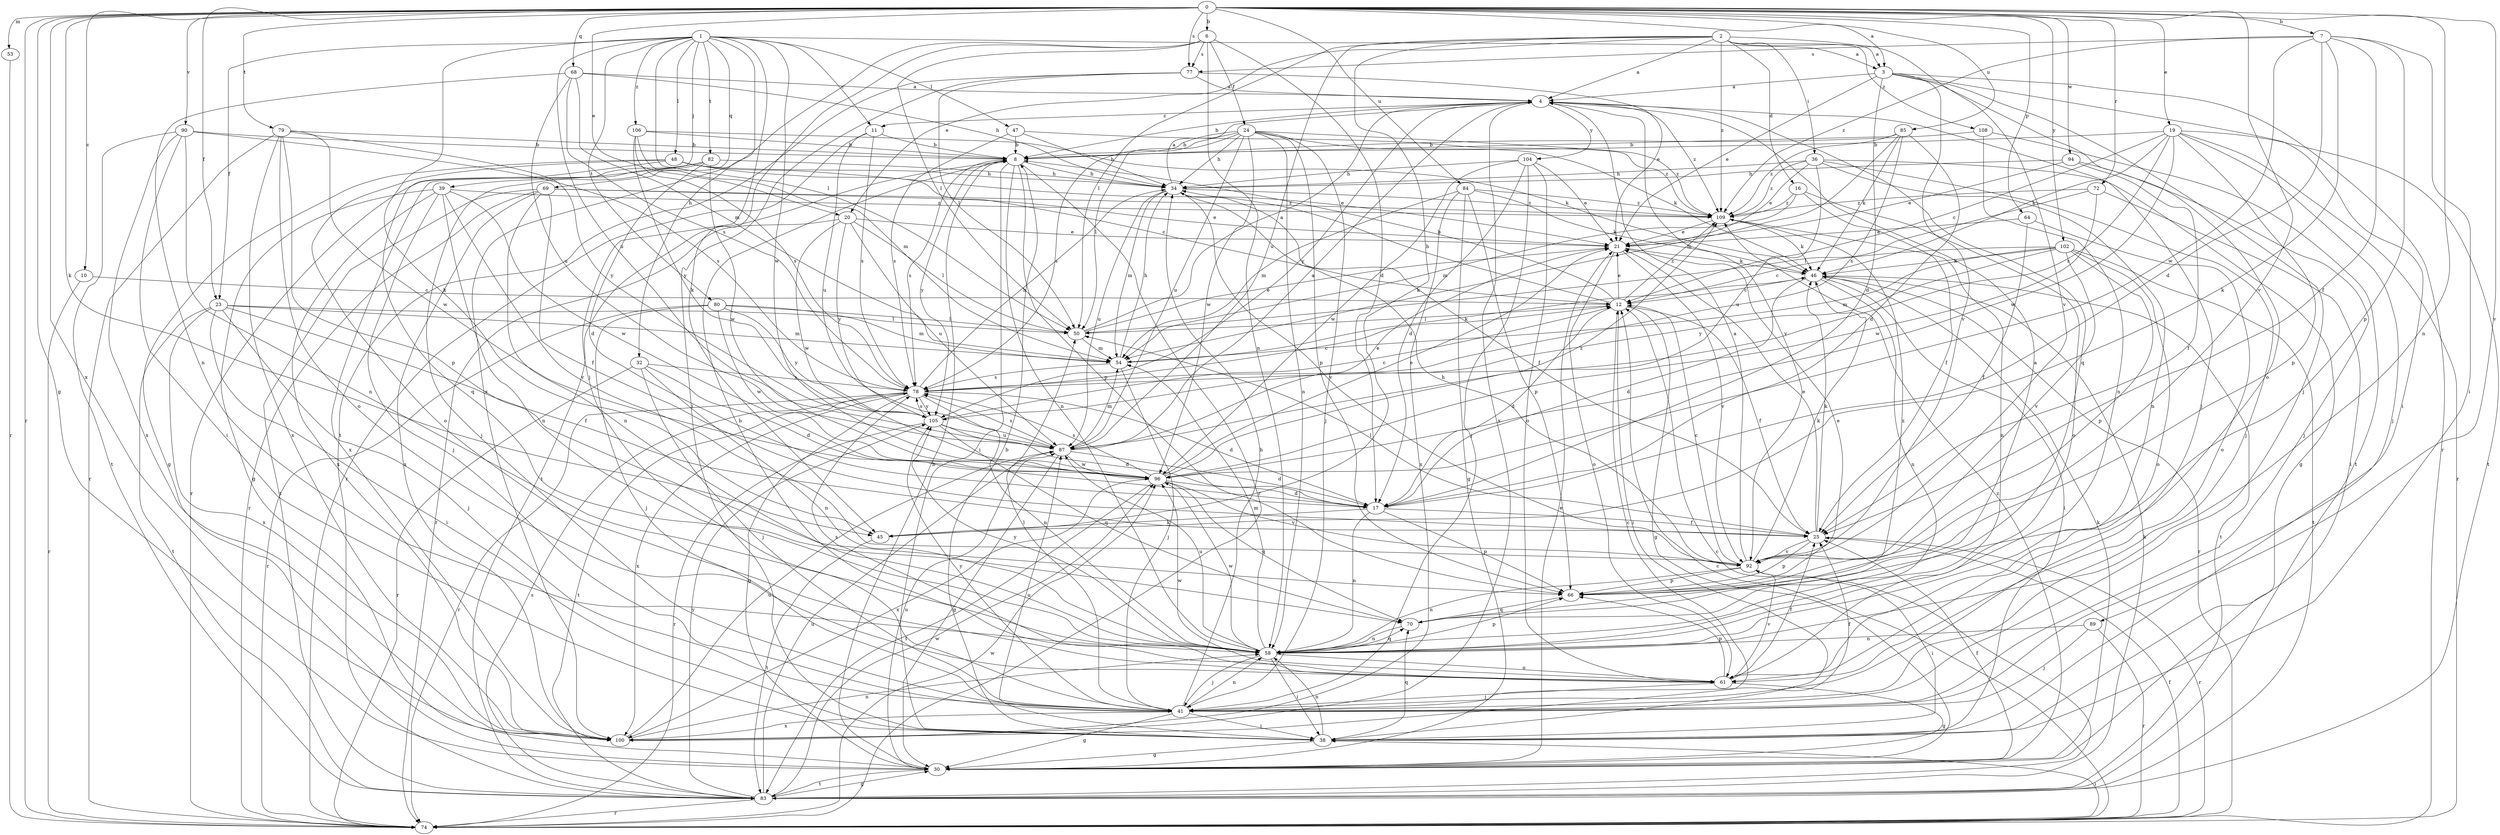strict digraph  {
0;
1;
2;
3;
4;
6;
7;
8;
10;
11;
12;
16;
17;
19;
20;
21;
23;
24;
25;
30;
32;
34;
36;
38;
39;
41;
45;
46;
47;
48;
50;
53;
54;
58;
61;
64;
66;
68;
69;
70;
72;
74;
77;
78;
79;
80;
82;
83;
84;
85;
87;
89;
90;
92;
94;
96;
100;
102;
104;
105;
106;
108;
109;
0 -> 3  [label=a];
0 -> 6  [label=b];
0 -> 7  [label=b];
0 -> 10  [label=c];
0 -> 19  [label=e];
0 -> 20  [label=e];
0 -> 23  [label=f];
0 -> 30  [label=g];
0 -> 45  [label=k];
0 -> 53  [label=m];
0 -> 58  [label=n];
0 -> 64  [label=p];
0 -> 68  [label=q];
0 -> 72  [label=r];
0 -> 74  [label=r];
0 -> 77  [label=s];
0 -> 79  [label=t];
0 -> 84  [label=u];
0 -> 85  [label=u];
0 -> 89  [label=v];
0 -> 90  [label=v];
0 -> 92  [label=v];
0 -> 94  [label=w];
0 -> 100  [label=x];
0 -> 102  [label=y];
1 -> 3  [label=a];
1 -> 11  [label=c];
1 -> 23  [label=f];
1 -> 32  [label=h];
1 -> 39  [label=j];
1 -> 41  [label=j];
1 -> 45  [label=k];
1 -> 47  [label=l];
1 -> 48  [label=l];
1 -> 50  [label=l];
1 -> 69  [label=q];
1 -> 80  [label=t];
1 -> 82  [label=t];
1 -> 87  [label=u];
1 -> 96  [label=w];
1 -> 106  [label=z];
2 -> 3  [label=a];
2 -> 4  [label=a];
2 -> 16  [label=d];
2 -> 20  [label=e];
2 -> 36  [label=i];
2 -> 45  [label=k];
2 -> 50  [label=l];
2 -> 87  [label=u];
2 -> 92  [label=v];
2 -> 108  [label=z];
2 -> 109  [label=z];
3 -> 4  [label=a];
3 -> 17  [label=d];
3 -> 21  [label=e];
3 -> 38  [label=i];
3 -> 41  [label=j];
3 -> 61  [label=o];
3 -> 74  [label=r];
3 -> 92  [label=v];
4 -> 8  [label=b];
4 -> 11  [label=c];
4 -> 41  [label=j];
4 -> 70  [label=q];
4 -> 92  [label=v];
4 -> 100  [label=x];
4 -> 104  [label=y];
4 -> 105  [label=y];
4 -> 109  [label=z];
6 -> 17  [label=d];
6 -> 24  [label=f];
6 -> 45  [label=k];
6 -> 50  [label=l];
6 -> 58  [label=n];
6 -> 77  [label=s];
6 -> 100  [label=x];
7 -> 17  [label=d];
7 -> 25  [label=f];
7 -> 38  [label=i];
7 -> 45  [label=k];
7 -> 66  [label=p];
7 -> 77  [label=s];
7 -> 96  [label=w];
7 -> 109  [label=z];
8 -> 34  [label=h];
8 -> 38  [label=i];
8 -> 58  [label=n];
8 -> 66  [label=p];
8 -> 74  [label=r];
8 -> 78  [label=s];
8 -> 83  [label=t];
8 -> 105  [label=y];
10 -> 12  [label=c];
10 -> 74  [label=r];
11 -> 8  [label=b];
11 -> 74  [label=r];
11 -> 78  [label=s];
11 -> 87  [label=u];
12 -> 8  [label=b];
12 -> 17  [label=d];
12 -> 21  [label=e];
12 -> 25  [label=f];
12 -> 30  [label=g];
12 -> 34  [label=h];
12 -> 38  [label=i];
12 -> 50  [label=l];
12 -> 109  [label=z];
16 -> 25  [label=f];
16 -> 54  [label=m];
16 -> 61  [label=o];
16 -> 109  [label=z];
17 -> 25  [label=f];
17 -> 45  [label=k];
17 -> 58  [label=n];
17 -> 66  [label=p];
19 -> 8  [label=b];
19 -> 12  [label=c];
19 -> 41  [label=j];
19 -> 46  [label=k];
19 -> 66  [label=p];
19 -> 74  [label=r];
19 -> 78  [label=s];
19 -> 83  [label=t];
19 -> 96  [label=w];
20 -> 21  [label=e];
20 -> 50  [label=l];
20 -> 74  [label=r];
20 -> 87  [label=u];
20 -> 96  [label=w];
20 -> 105  [label=y];
21 -> 46  [label=k];
21 -> 61  [label=o];
21 -> 92  [label=v];
23 -> 25  [label=f];
23 -> 38  [label=i];
23 -> 41  [label=j];
23 -> 50  [label=l];
23 -> 54  [label=m];
23 -> 83  [label=t];
23 -> 100  [label=x];
24 -> 8  [label=b];
24 -> 34  [label=h];
24 -> 41  [label=j];
24 -> 46  [label=k];
24 -> 50  [label=l];
24 -> 58  [label=n];
24 -> 66  [label=p];
24 -> 78  [label=s];
24 -> 87  [label=u];
24 -> 96  [label=w];
24 -> 109  [label=z];
25 -> 21  [label=e];
25 -> 46  [label=k];
25 -> 50  [label=l];
25 -> 66  [label=p];
25 -> 74  [label=r];
25 -> 92  [label=v];
30 -> 8  [label=b];
30 -> 21  [label=e];
30 -> 25  [label=f];
30 -> 46  [label=k];
30 -> 83  [label=t];
30 -> 87  [label=u];
30 -> 109  [label=z];
32 -> 17  [label=d];
32 -> 41  [label=j];
32 -> 58  [label=n];
32 -> 74  [label=r];
32 -> 78  [label=s];
34 -> 4  [label=a];
34 -> 25  [label=f];
34 -> 54  [label=m];
34 -> 87  [label=u];
34 -> 92  [label=v];
34 -> 109  [label=z];
36 -> 21  [label=e];
36 -> 30  [label=g];
36 -> 34  [label=h];
36 -> 41  [label=j];
36 -> 58  [label=n];
36 -> 87  [label=u];
36 -> 109  [label=z];
38 -> 8  [label=b];
38 -> 30  [label=g];
38 -> 58  [label=n];
38 -> 70  [label=q];
38 -> 87  [label=u];
39 -> 30  [label=g];
39 -> 41  [label=j];
39 -> 58  [label=n];
39 -> 92  [label=v];
39 -> 96  [label=w];
39 -> 100  [label=x];
39 -> 109  [label=z];
41 -> 25  [label=f];
41 -> 30  [label=g];
41 -> 34  [label=h];
41 -> 38  [label=i];
41 -> 50  [label=l];
41 -> 58  [label=n];
41 -> 100  [label=x];
41 -> 105  [label=y];
45 -> 83  [label=t];
46 -> 12  [label=c];
46 -> 17  [label=d];
46 -> 38  [label=i];
46 -> 58  [label=n];
46 -> 74  [label=r];
46 -> 83  [label=t];
47 -> 8  [label=b];
47 -> 34  [label=h];
47 -> 78  [label=s];
47 -> 109  [label=z];
48 -> 12  [label=c];
48 -> 21  [label=e];
48 -> 30  [label=g];
48 -> 34  [label=h];
48 -> 61  [label=o];
48 -> 70  [label=q];
50 -> 4  [label=a];
50 -> 21  [label=e];
50 -> 54  [label=m];
53 -> 74  [label=r];
54 -> 34  [label=h];
54 -> 41  [label=j];
54 -> 46  [label=k];
54 -> 78  [label=s];
58 -> 38  [label=i];
58 -> 41  [label=j];
58 -> 54  [label=m];
58 -> 61  [label=o];
58 -> 66  [label=p];
58 -> 70  [label=q];
58 -> 87  [label=u];
58 -> 96  [label=w];
58 -> 105  [label=y];
61 -> 8  [label=b];
61 -> 25  [label=f];
61 -> 30  [label=g];
61 -> 41  [label=j];
61 -> 66  [label=p];
61 -> 78  [label=s];
61 -> 92  [label=v];
61 -> 96  [label=w];
64 -> 21  [label=e];
64 -> 25  [label=f];
64 -> 61  [label=o];
66 -> 21  [label=e];
66 -> 70  [label=q];
68 -> 4  [label=a];
68 -> 34  [label=h];
68 -> 54  [label=m];
68 -> 58  [label=n];
68 -> 78  [label=s];
68 -> 87  [label=u];
69 -> 21  [label=e];
69 -> 25  [label=f];
69 -> 58  [label=n];
69 -> 74  [label=r];
69 -> 83  [label=t];
69 -> 100  [label=x];
69 -> 109  [label=z];
70 -> 4  [label=a];
70 -> 58  [label=n];
70 -> 109  [label=z];
72 -> 38  [label=i];
72 -> 50  [label=l];
72 -> 96  [label=w];
72 -> 109  [label=z];
74 -> 12  [label=c];
74 -> 25  [label=f];
74 -> 38  [label=i];
74 -> 96  [label=w];
77 -> 4  [label=a];
77 -> 21  [label=e];
77 -> 38  [label=i];
77 -> 50  [label=l];
77 -> 83  [label=t];
78 -> 12  [label=c];
78 -> 17  [label=d];
78 -> 30  [label=g];
78 -> 34  [label=h];
78 -> 58  [label=n];
78 -> 74  [label=r];
78 -> 83  [label=t];
78 -> 100  [label=x];
78 -> 105  [label=y];
79 -> 8  [label=b];
79 -> 61  [label=o];
79 -> 66  [label=p];
79 -> 74  [label=r];
79 -> 96  [label=w];
79 -> 100  [label=x];
79 -> 105  [label=y];
80 -> 41  [label=j];
80 -> 50  [label=l];
80 -> 54  [label=m];
80 -> 74  [label=r];
80 -> 96  [label=w];
80 -> 105  [label=y];
82 -> 17  [label=d];
82 -> 34  [label=h];
82 -> 41  [label=j];
82 -> 74  [label=r];
82 -> 96  [label=w];
82 -> 100  [label=x];
83 -> 12  [label=c];
83 -> 30  [label=g];
83 -> 46  [label=k];
83 -> 74  [label=r];
83 -> 78  [label=s];
83 -> 87  [label=u];
83 -> 96  [label=w];
83 -> 105  [label=y];
84 -> 30  [label=g];
84 -> 46  [label=k];
84 -> 54  [label=m];
84 -> 66  [label=p];
84 -> 100  [label=x];
84 -> 109  [label=z];
85 -> 8  [label=b];
85 -> 17  [label=d];
85 -> 46  [label=k];
85 -> 54  [label=m];
85 -> 78  [label=s];
85 -> 109  [label=z];
87 -> 4  [label=a];
87 -> 17  [label=d];
87 -> 21  [label=e];
87 -> 30  [label=g];
87 -> 54  [label=m];
87 -> 78  [label=s];
87 -> 96  [label=w];
89 -> 41  [label=j];
89 -> 58  [label=n];
89 -> 74  [label=r];
90 -> 8  [label=b];
90 -> 38  [label=i];
90 -> 58  [label=n];
90 -> 78  [label=s];
90 -> 83  [label=t];
90 -> 100  [label=x];
92 -> 4  [label=a];
92 -> 12  [label=c];
92 -> 34  [label=h];
92 -> 38  [label=i];
92 -> 46  [label=k];
92 -> 58  [label=n];
92 -> 66  [label=p];
94 -> 21  [label=e];
94 -> 25  [label=f];
94 -> 34  [label=h];
94 -> 41  [label=j];
96 -> 17  [label=d];
96 -> 21  [label=e];
96 -> 70  [label=q];
96 -> 78  [label=s];
96 -> 83  [label=t];
96 -> 92  [label=v];
96 -> 100  [label=x];
96 -> 109  [label=z];
100 -> 12  [label=c];
100 -> 58  [label=n];
100 -> 87  [label=u];
102 -> 12  [label=c];
102 -> 46  [label=k];
102 -> 54  [label=m];
102 -> 61  [label=o];
102 -> 66  [label=p];
102 -> 83  [label=t];
102 -> 92  [label=v];
102 -> 105  [label=y];
104 -> 17  [label=d];
104 -> 21  [label=e];
104 -> 34  [label=h];
104 -> 41  [label=j];
104 -> 61  [label=o];
104 -> 96  [label=w];
105 -> 12  [label=c];
105 -> 17  [label=d];
105 -> 70  [label=q];
105 -> 74  [label=r];
105 -> 78  [label=s];
105 -> 87  [label=u];
106 -> 8  [label=b];
106 -> 46  [label=k];
106 -> 54  [label=m];
106 -> 78  [label=s];
106 -> 105  [label=y];
108 -> 8  [label=b];
108 -> 58  [label=n];
108 -> 83  [label=t];
109 -> 21  [label=e];
109 -> 46  [label=k];
109 -> 58  [label=n];
}
